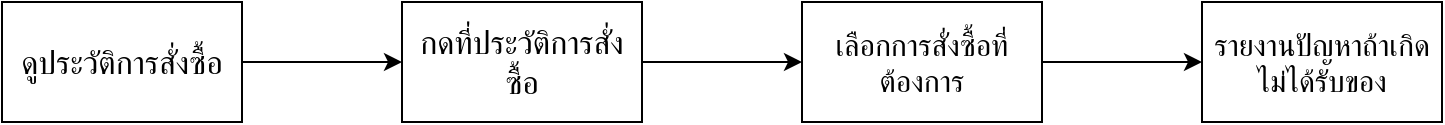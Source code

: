 <mxfile version="20.1.1" type="device"><diagram id="qcAB1qbJtSXiPIG35l0n" name="Page-1"><mxGraphModel dx="1049" dy="560" grid="1" gridSize="10" guides="1" tooltips="1" connect="1" arrows="1" fold="1" page="0" pageScale="1" pageWidth="850" pageHeight="1100" math="0" shadow="0"><root><mxCell id="0"/><mxCell id="1" parent="0"/><mxCell id="-qNsM1Y8ORSt-nhWugx6-4" value="" style="edgeStyle=orthogonalEdgeStyle;rounded=0;orthogonalLoop=1;jettySize=auto;html=1;fontSize=16;" parent="1" source="-qNsM1Y8ORSt-nhWugx6-1" target="-qNsM1Y8ORSt-nhWugx6-3" edge="1"><mxGeometry relative="1" as="geometry"/></mxCell><mxCell id="-qNsM1Y8ORSt-nhWugx6-1" value="&lt;font style=&quot;font-size: 16px;&quot;&gt;ดูประวัติการสั่งซื้อ&lt;/font&gt;" style="rounded=0;whiteSpace=wrap;html=1;" parent="1" vertex="1"><mxGeometry x="70" y="150" width="120" height="60" as="geometry"/></mxCell><mxCell id="rs7k20QPzpyQjwgdnJSL-2" value="" style="edgeStyle=orthogonalEdgeStyle;rounded=0;orthogonalLoop=1;jettySize=auto;html=1;" edge="1" parent="1" source="-qNsM1Y8ORSt-nhWugx6-3" target="rs7k20QPzpyQjwgdnJSL-1"><mxGeometry relative="1" as="geometry"/></mxCell><mxCell id="-qNsM1Y8ORSt-nhWugx6-3" value="&lt;font style=&quot;font-size: 16px;&quot;&gt;กดที่ประวัติการสั่งซื้อ&lt;/font&gt;" style="rounded=0;whiteSpace=wrap;html=1;" parent="1" vertex="1"><mxGeometry x="270" y="150" width="120" height="60" as="geometry"/></mxCell><mxCell id="rs7k20QPzpyQjwgdnJSL-4" value="" style="edgeStyle=orthogonalEdgeStyle;rounded=0;orthogonalLoop=1;jettySize=auto;html=1;" edge="1" parent="1" source="rs7k20QPzpyQjwgdnJSL-1" target="rs7k20QPzpyQjwgdnJSL-3"><mxGeometry relative="1" as="geometry"/></mxCell><mxCell id="rs7k20QPzpyQjwgdnJSL-1" value="&lt;font style=&quot;font-size: 15px;&quot;&gt;เลือกการสั่งซื้อที่ต้องการ&lt;/font&gt;" style="whiteSpace=wrap;html=1;rounded=0;" vertex="1" parent="1"><mxGeometry x="470" y="150" width="120" height="60" as="geometry"/></mxCell><mxCell id="rs7k20QPzpyQjwgdnJSL-3" value="&lt;font style=&quot;font-size: 15px;&quot;&gt;รายงานปัญหาถ้าเกิดไม่ได้รับของ&lt;/font&gt;" style="whiteSpace=wrap;html=1;rounded=0;" vertex="1" parent="1"><mxGeometry x="670" y="150" width="120" height="60" as="geometry"/></mxCell></root></mxGraphModel></diagram></mxfile>